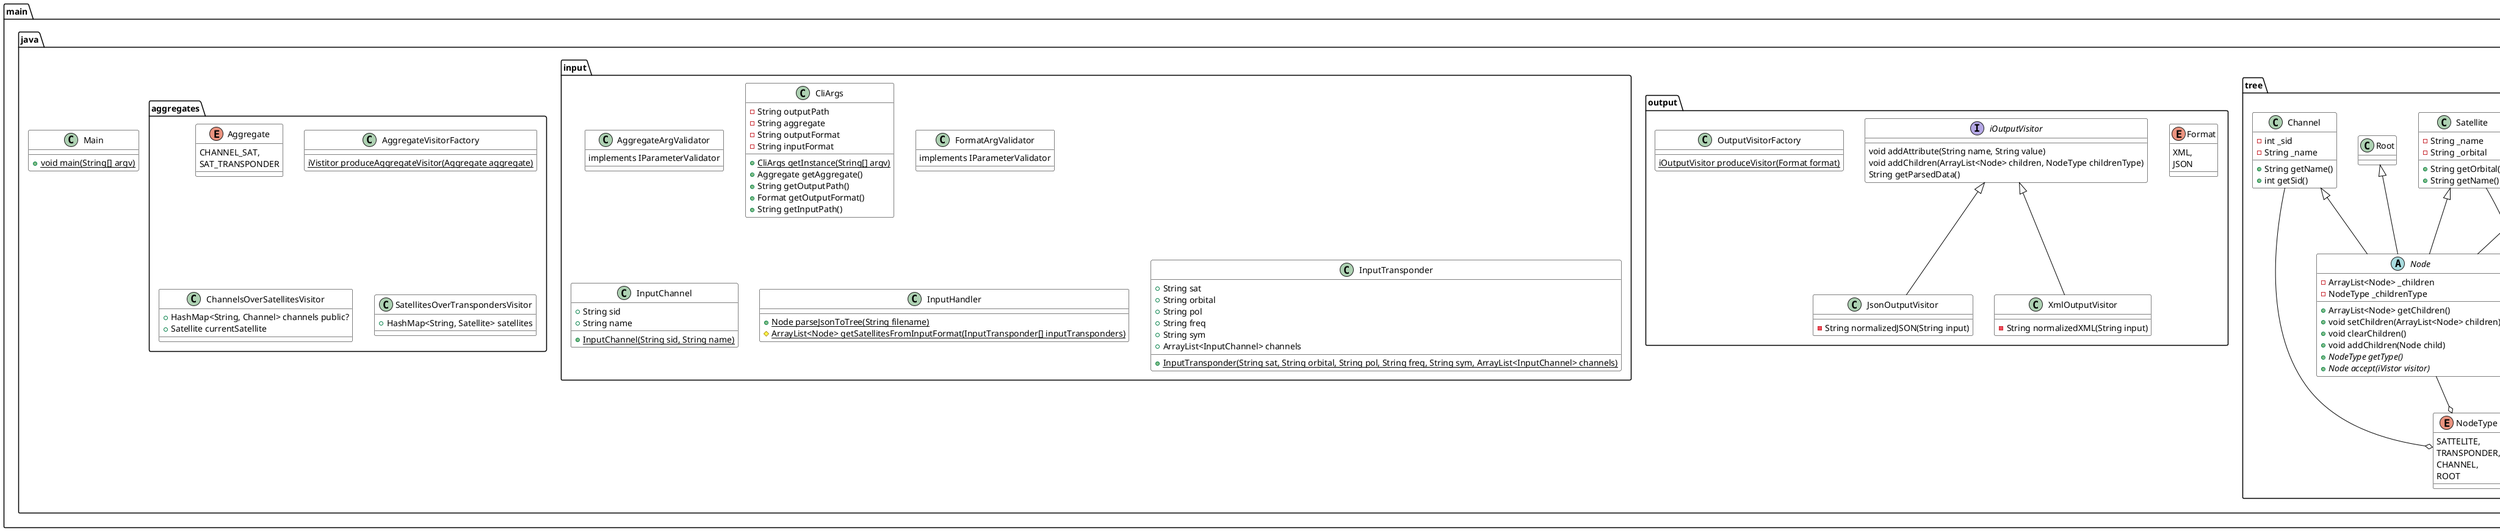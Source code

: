 @startuml

skinparam class {
    ArrowColor black
    BorderColor black
    BackgroundColor white
    NoteBorderColor black
}

package main.java.visitor {

    interface iVisitor {
        Node visitChannel(Channel ctx)
        Node visitSatellite(Satellite ctx)
        Node visitTransponder(Transponder ctx)
        Node visitRoot(Root ctx)
    }

    iVisitor <|-- BaseVistor
}

package "main.java.tree" {

    enum NodeType {
        SATTELITE,
        TRANSPONDER,
        CHANNEL,
        ROOT
    }

    abstract class Node {
        -ArrayList<Node> _children
        -NodeType _childrenType

        +ArrayList<Node> getChildren()
        +void setChildren(ArrayList<Node> children)
        +void clearChildren()
        +void addChildren(Node child)
        {abstract} +NodeType getType()
        {abstract} +Node accept(iVistor visitor)
    }

    class Transponder {
        -String _polarisation
        -int _frequency
        -String _symmetry

        +String getPolarisation()
        +int getPolarisation()
        +String getSymmetry()
    }

    class Satellite {
        -String _name
        -String _orbital

        +String getOrbital()
        +String getName()
    }

    class Channel{
        -int _sid
        -String _name

        +String getName()
        +int getSid()
    }
    Root <|-- Node
    Channel <|-- Node
    Channel --o NodeType
    Satellite <|-- Node
    Satellite --o NodeType
    Transponder <|-- Node
    Transponder --o NodeType
    Node --o NodeType
}

package main.java.output {
    enum Format {
        XML,
        JSON
    }

    interface iOutputVisitor{
        void addAttribute(String name, String value)
        void addChildren(ArrayList<Node> children, NodeType childrenType)
        String getParsedData()
    }

    class JsonOutputVisitor {
        -String normalizedJSON(String input)
    }

    class OutputVisitorFactory {
        {static} iOutputVisitor produceVisitor(Format format)
    }

    class XmlOutputVisitor {
        -String normalizedXML(String input)
    }
}
iOutputVisitor <|-- JsonOutputVisitor
iOutputVisitor <|-- XmlOutputVisitor

package main.java.input {
    class AggregateArgValidator {
        implements IParameterValidator
    }

    class CliArgs {
        -String outputPath
        -String aggregate
        -String outputFormat
        -String inputFormat

        {static} +CliArgs getInstance(String[] argv)
        +Aggregate getAggregate()
        +String getOutputPath()
        +Format getOutputFormat()
        +String getInputPath()
    }

    class FormatArgValidator {
        implements IParameterValidator
    }

    class InputChannel {
        +String sid
        +String name

        {static} +InputChannel(String sid, String name)
    }

    class InputHandler {
        {static} +Node parseJsonToTree(String filename)
        {static} #ArrayList<Node> getSatellitesFromInputFormat(InputTransponder[] inputTransponders) 
    }   

    class InputTransponder {
        +String sat
        +String orbital
        +String pol
        +String freq
        +String sym
        +ArrayList<InputChannel> channels

        {static} +InputTransponder(String sat, String orbital, String pol, String freq, String sym, ArrayList<InputChannel> channels)
    }
}

package main.java.aggregates {
    enum Aggregate {
        CHANNEL_SAT,
        SAT_TRANSPONDER
    }

    class AggregateVisitorFactory {
        {static} iVistitor produceAggregateVisitor(Aggregate aggregate)
    }

    class ChannelsOverSatellitesVisitor {
        +HashMap<String, Channel> channels public?
        +Satellite currentSatellite   
    } 

    class SatellitesOverTranspondersVisitor {
        +HashMap<String, Satellite> satellites
    }
}

package main.java {

    class Main {
        {static} +void main(String[] argv)
    }
}


@enduml
